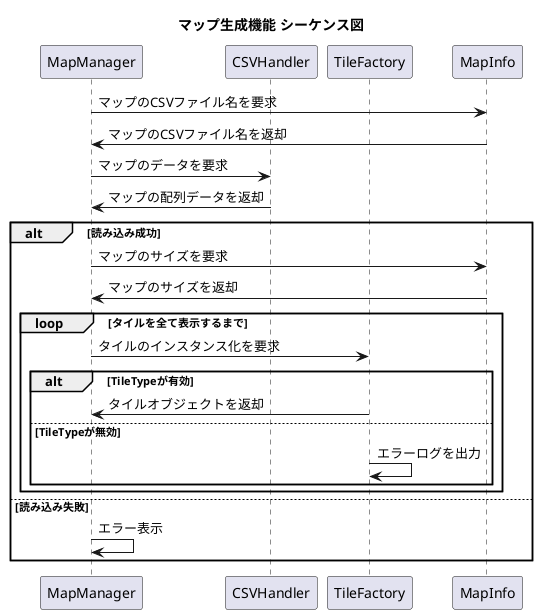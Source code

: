 @startuml map_generate_sequence
title マップ生成機能 シーケンス図

participant MapManager
participant CSVHandler
participant TileFactory
participant MapInfo

MapManager -> MapInfo : マップのCSVファイル名を要求
MapInfo -> MapManager : マップのCSVファイル名を返却
MapManager -> CSVHandler : マップのデータを要求
CSVHandler -> MapManager : マップの配列データを返却
alt 読み込み成功
    MapManager -> MapInfo : マップのサイズを要求
    MapInfo -> MapManager : マップのサイズを返却
    loop タイルを全て表示するまで
        MapManager -> TileFactory : タイルのインスタンス化を要求
        alt TileTypeが有効
            TileFactory -> MapManager : タイルオブジェクトを返却
        else TileTypeが無効
            TileFactory -> TileFactory : エラーログを出力
        end
    end
else 読み込み失敗
    MapManager -> MapManager : エラー表示
end

@enduml